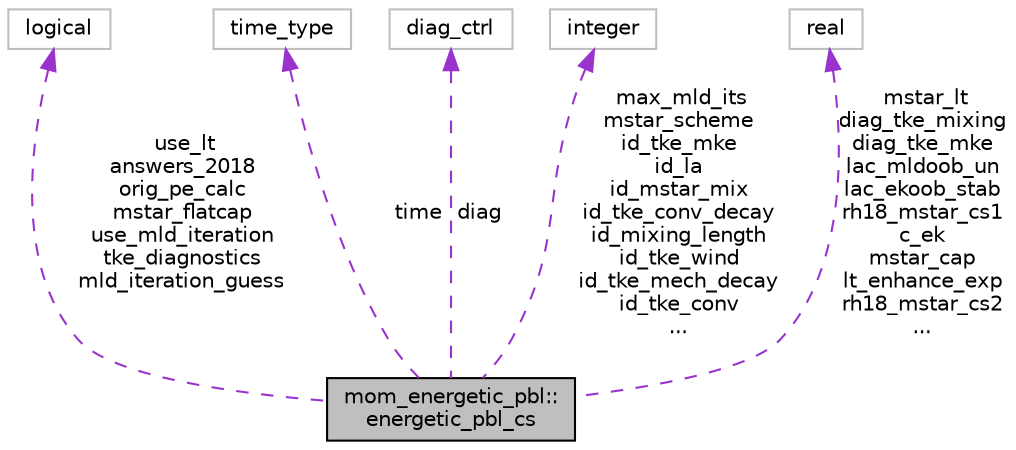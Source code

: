 digraph "mom_energetic_pbl::energetic_pbl_cs"
{
 // INTERACTIVE_SVG=YES
 // LATEX_PDF_SIZE
  edge [fontname="Helvetica",fontsize="10",labelfontname="Helvetica",labelfontsize="10"];
  node [fontname="Helvetica",fontsize="10",shape=record];
  Node1 [label="mom_energetic_pbl::\lenergetic_pbl_cs",height=0.2,width=0.4,color="black", fillcolor="grey75", style="filled", fontcolor="black",tooltip="This control structure holds parameters for the MOM_energetic_PBL module."];
  Node2 -> Node1 [dir="back",color="darkorchid3",fontsize="10",style="dashed",label=" use_lt\nanswers_2018\norig_pe_calc\nmstar_flatcap\nuse_mld_iteration\ntke_diagnostics\nmld_iteration_guess" ,fontname="Helvetica"];
  Node2 [label="logical",height=0.2,width=0.4,color="grey75", fillcolor="white", style="filled",tooltip=" "];
  Node3 -> Node1 [dir="back",color="darkorchid3",fontsize="10",style="dashed",label=" time" ,fontname="Helvetica"];
  Node3 [label="time_type",height=0.2,width=0.4,color="grey75", fillcolor="white", style="filled",tooltip=" "];
  Node4 -> Node1 [dir="back",color="darkorchid3",fontsize="10",style="dashed",label=" diag" ,fontname="Helvetica"];
  Node4 [label="diag_ctrl",height=0.2,width=0.4,color="grey75", fillcolor="white", style="filled",tooltip=" "];
  Node5 -> Node1 [dir="back",color="darkorchid3",fontsize="10",style="dashed",label=" max_mld_its\nmstar_scheme\nid_tke_mke\nid_la\nid_mstar_mix\nid_tke_conv_decay\nid_mixing_length\nid_tke_wind\nid_tke_mech_decay\nid_tke_conv\n..." ,fontname="Helvetica"];
  Node5 [label="integer",height=0.2,width=0.4,color="grey75", fillcolor="white", style="filled",tooltip=" "];
  Node6 -> Node1 [dir="back",color="darkorchid3",fontsize="10",style="dashed",label=" mstar_lt\ndiag_tke_mixing\ndiag_tke_mke\nlac_mldoob_un\nlac_ekoob_stab\nrh18_mstar_cs1\nc_ek\nmstar_cap\nlt_enhance_exp\nrh18_mstar_cs2\n..." ,fontname="Helvetica"];
  Node6 [label="real",height=0.2,width=0.4,color="grey75", fillcolor="white", style="filled",tooltip=" "];
}
